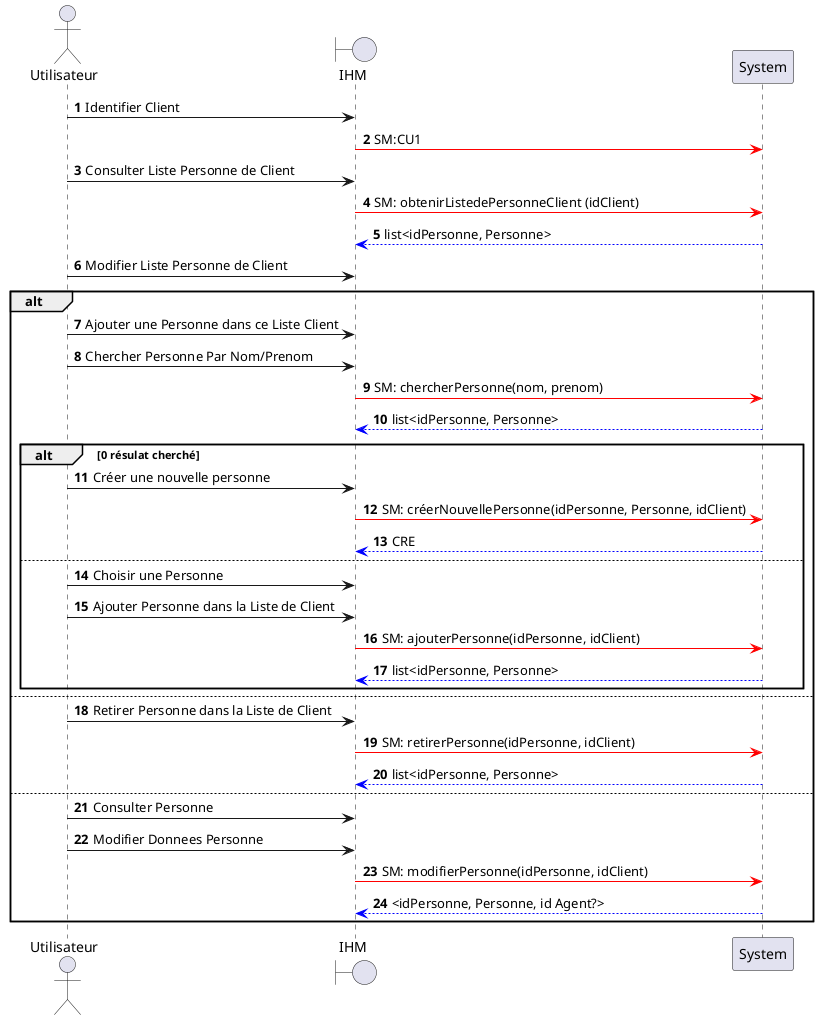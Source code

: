 @startuml

actor Utilisateur as U
boundary IHM as I
participant System as S

autonumber

U->I: Identifier Client
    I-[#red]>S: SM:CU1

U->I: Consulter Liste Personne de Client
    I-[#red]>S: SM: obtenirListedePersonneClient (idClient)
    S-[#0000FF]->I: list<idPersonne, Personne>

U->I: Modifier Liste Personne de Client
alt
    U->I: Ajouter une Personne dans ce Liste Client

    U->I: Chercher Personne Par Nom/Prenom
        I-[#red]>S: SM: chercherPersonne(nom, prenom)
        S-[#0000FF]->I: list<idPersonne, Personne>
    alt  0 résulat cherché
    U->I: Créer une nouvelle personne
            I-[#red]>S: SM: créerNouvellePersonne(idPersonne, Personne, idClient)
            S-[#0000FF]->I: CRE
    else
    U->I: Choisir une Personne

    U->I: Ajouter Personne dans la Liste de Client
        I-[#red]>S: SM: ajouterPersonne(idPersonne, idClient)
        S-[#0000FF]->I: list<idPersonne, Personne>
    end
else
    U->I: Retirer Personne dans la Liste de Client
        I-[#red]>S: SM: retirerPersonne(idPersonne, idClient)
        S-[#0000FF]->I: list<idPersonne, Personne>
else
    U->I: Consulter Personne

    U->I: Modifier Donnees Personne
        I-[#red]>S: SM: modifierPersonne(idPersonne, idClient)
        S-[#0000FF]->I: <idPersonne, Personne, id Agent?>
end






@enduml